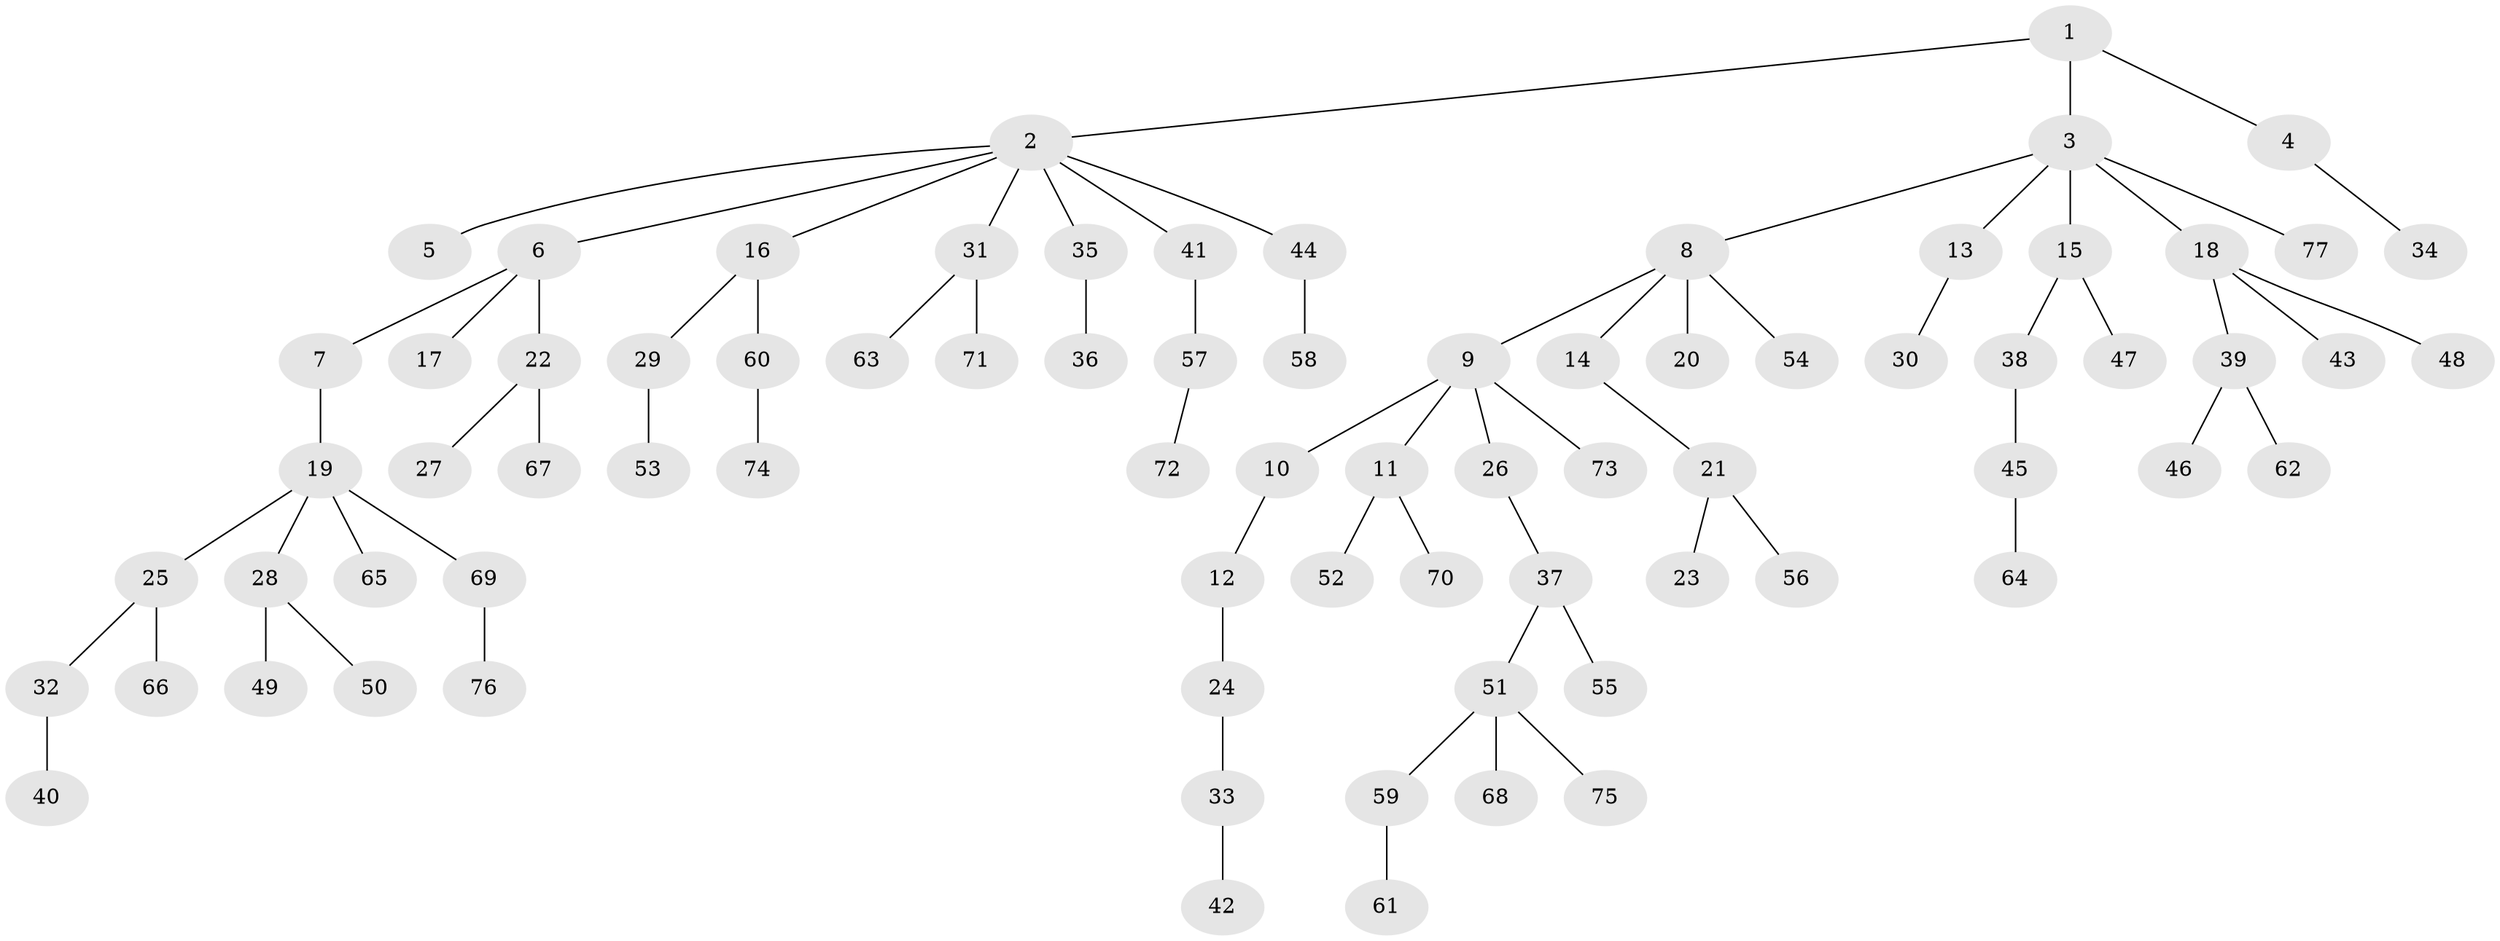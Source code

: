 // Generated by graph-tools (version 1.1) at 2025/11/02/27/25 16:11:25]
// undirected, 77 vertices, 76 edges
graph export_dot {
graph [start="1"]
  node [color=gray90,style=filled];
  1;
  2;
  3;
  4;
  5;
  6;
  7;
  8;
  9;
  10;
  11;
  12;
  13;
  14;
  15;
  16;
  17;
  18;
  19;
  20;
  21;
  22;
  23;
  24;
  25;
  26;
  27;
  28;
  29;
  30;
  31;
  32;
  33;
  34;
  35;
  36;
  37;
  38;
  39;
  40;
  41;
  42;
  43;
  44;
  45;
  46;
  47;
  48;
  49;
  50;
  51;
  52;
  53;
  54;
  55;
  56;
  57;
  58;
  59;
  60;
  61;
  62;
  63;
  64;
  65;
  66;
  67;
  68;
  69;
  70;
  71;
  72;
  73;
  74;
  75;
  76;
  77;
  1 -- 2;
  1 -- 3;
  1 -- 4;
  2 -- 5;
  2 -- 6;
  2 -- 16;
  2 -- 31;
  2 -- 35;
  2 -- 41;
  2 -- 44;
  3 -- 8;
  3 -- 13;
  3 -- 15;
  3 -- 18;
  3 -- 77;
  4 -- 34;
  6 -- 7;
  6 -- 17;
  6 -- 22;
  7 -- 19;
  8 -- 9;
  8 -- 14;
  8 -- 20;
  8 -- 54;
  9 -- 10;
  9 -- 11;
  9 -- 26;
  9 -- 73;
  10 -- 12;
  11 -- 52;
  11 -- 70;
  12 -- 24;
  13 -- 30;
  14 -- 21;
  15 -- 38;
  15 -- 47;
  16 -- 29;
  16 -- 60;
  18 -- 39;
  18 -- 43;
  18 -- 48;
  19 -- 25;
  19 -- 28;
  19 -- 65;
  19 -- 69;
  21 -- 23;
  21 -- 56;
  22 -- 27;
  22 -- 67;
  24 -- 33;
  25 -- 32;
  25 -- 66;
  26 -- 37;
  28 -- 49;
  28 -- 50;
  29 -- 53;
  31 -- 63;
  31 -- 71;
  32 -- 40;
  33 -- 42;
  35 -- 36;
  37 -- 51;
  37 -- 55;
  38 -- 45;
  39 -- 46;
  39 -- 62;
  41 -- 57;
  44 -- 58;
  45 -- 64;
  51 -- 59;
  51 -- 68;
  51 -- 75;
  57 -- 72;
  59 -- 61;
  60 -- 74;
  69 -- 76;
}
